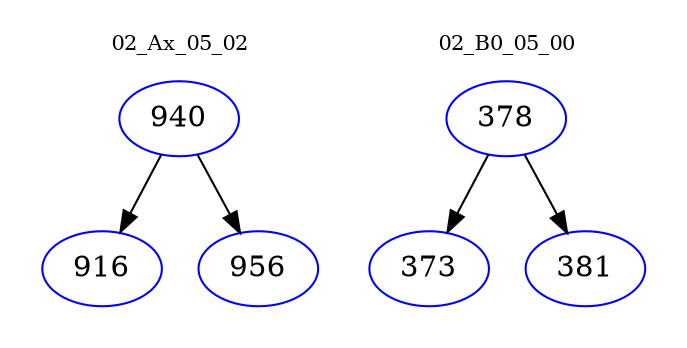 digraph{
subgraph cluster_0 {
color = white
label = "02_Ax_05_02";
fontsize=10;
T0_940 [label="940", color="blue"]
T0_940 -> T0_916 [color="black"]
T0_916 [label="916", color="blue"]
T0_940 -> T0_956 [color="black"]
T0_956 [label="956", color="blue"]
}
subgraph cluster_1 {
color = white
label = "02_B0_05_00";
fontsize=10;
T1_378 [label="378", color="blue"]
T1_378 -> T1_373 [color="black"]
T1_373 [label="373", color="blue"]
T1_378 -> T1_381 [color="black"]
T1_381 [label="381", color="blue"]
}
}
